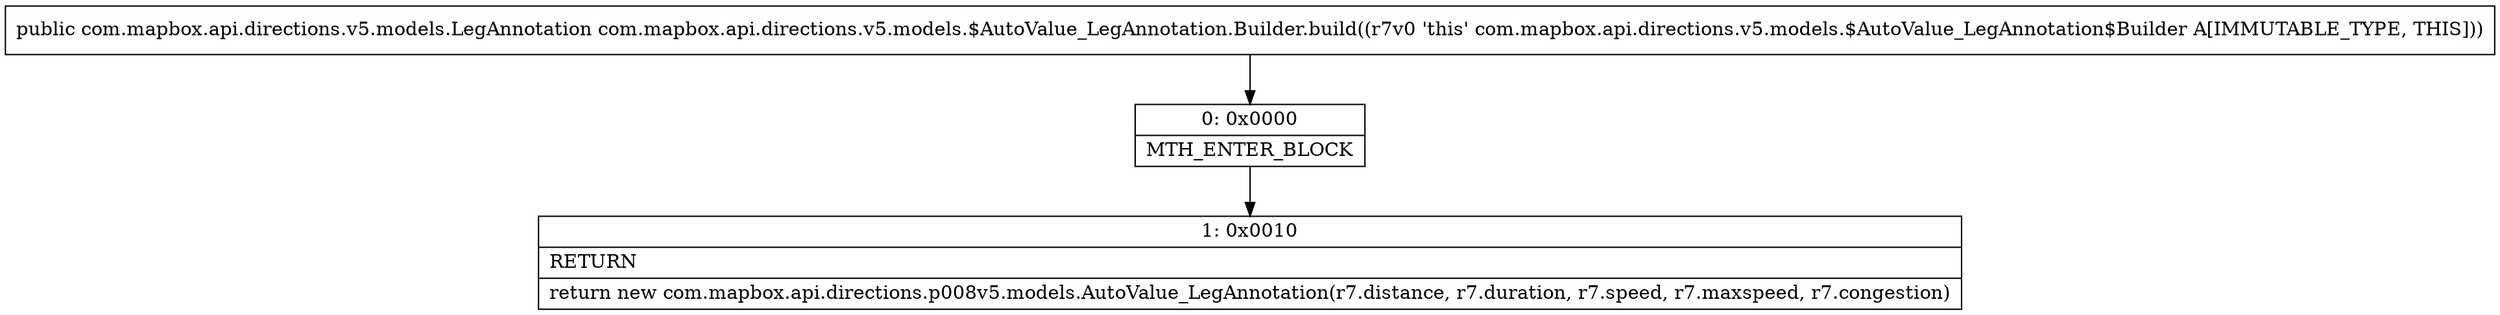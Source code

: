 digraph "CFG forcom.mapbox.api.directions.v5.models.$AutoValue_LegAnnotation.Builder.build()Lcom\/mapbox\/api\/directions\/v5\/models\/LegAnnotation;" {
Node_0 [shape=record,label="{0\:\ 0x0000|MTH_ENTER_BLOCK\l}"];
Node_1 [shape=record,label="{1\:\ 0x0010|RETURN\l|return new com.mapbox.api.directions.p008v5.models.AutoValue_LegAnnotation(r7.distance, r7.duration, r7.speed, r7.maxspeed, r7.congestion)\l}"];
MethodNode[shape=record,label="{public com.mapbox.api.directions.v5.models.LegAnnotation com.mapbox.api.directions.v5.models.$AutoValue_LegAnnotation.Builder.build((r7v0 'this' com.mapbox.api.directions.v5.models.$AutoValue_LegAnnotation$Builder A[IMMUTABLE_TYPE, THIS])) }"];
MethodNode -> Node_0;
Node_0 -> Node_1;
}

